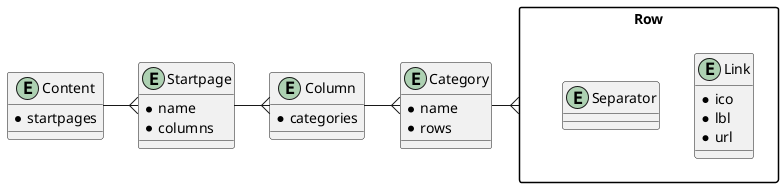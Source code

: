 @startuml
skinparam packageStyle rectangle

entity Content {
  * startpages
}

entity Startpage {
  * name
  * columns
}

entity Column {
  * categories
}

entity Category {
  * name
  * rows
}

package Row {
  entity Link {
    * ico
    * lbl
    * url
  }

  entity Separator {}
}

Content -{ Startpage
Startpage -{ Column
Column -{ Category
Category -{ Row

@enduml
